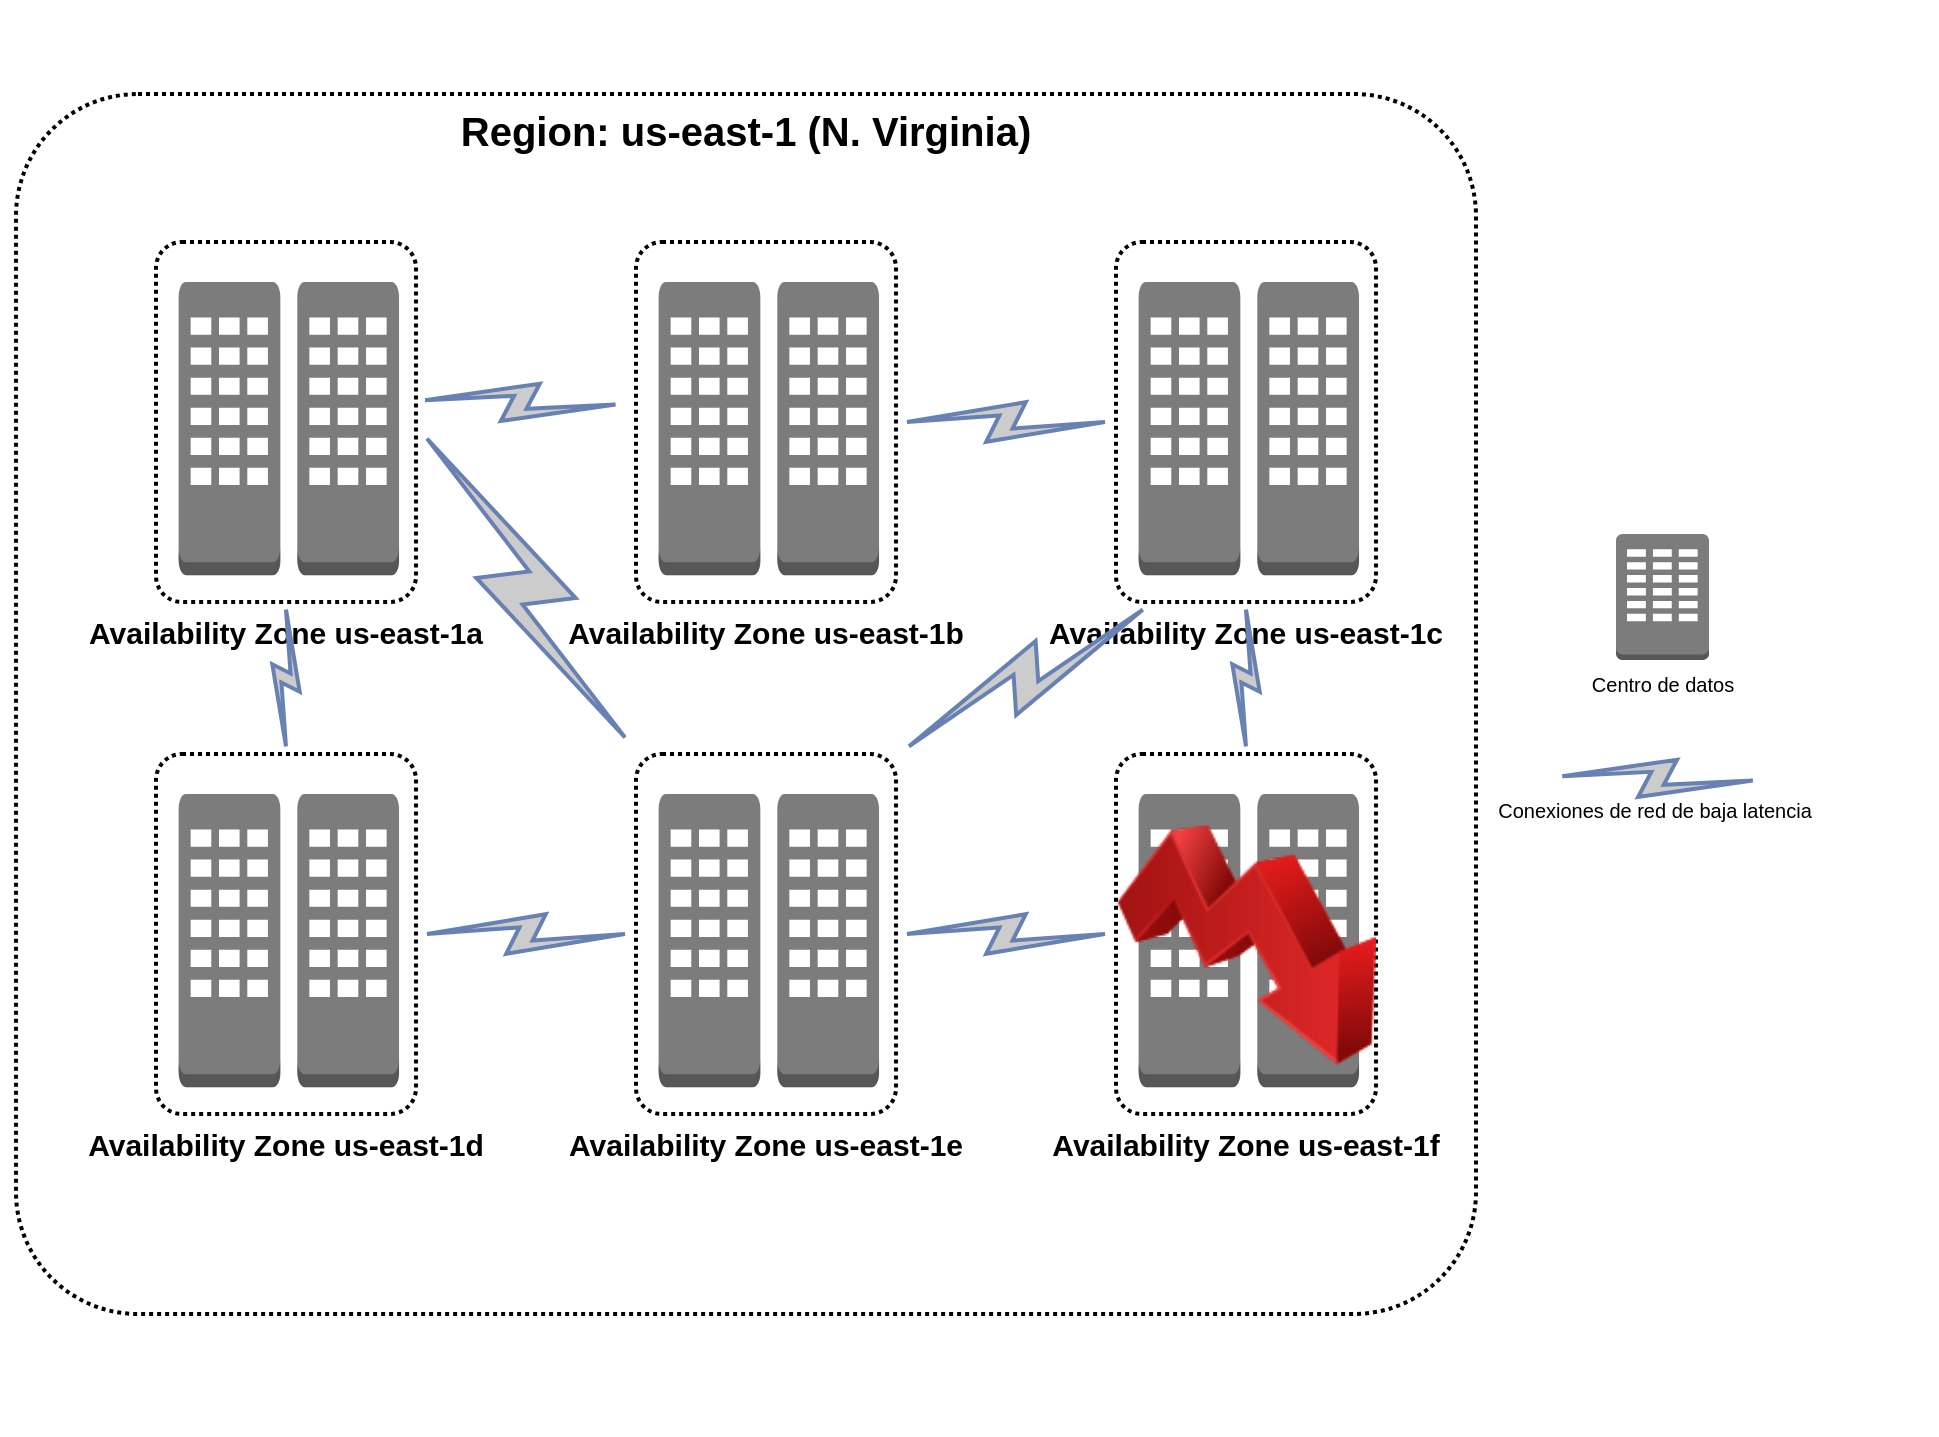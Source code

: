 <mxfile version="13.6.2" type="device"><diagram id="Ht1M8jgEwFfnCIfOTk4-" name="Regiones"><mxGraphModel dx="1957" dy="534" grid="1" gridSize="10" guides="1" tooltips="1" connect="1" arrows="1" fold="1" page="1" pageScale="1" pageWidth="1169" pageHeight="827" math="0" shadow="0"><root><mxCell id="0"/><mxCell id="1" parent="0"/><mxCell id="xcDCqJ_c8EcHFE-JHSQi-15" value="" style="group" parent="1" vertex="1" connectable="0"><mxGeometry x="-110" y="234" width="130" height="180" as="geometry"/></mxCell><mxCell id="xcDCqJ_c8EcHFE-JHSQi-3" value="Availability Zone us-east-1a" style="rounded=1;arcSize=10;dashed=1;fillColor=none;gradientColor=none;dashPattern=1 1;strokeWidth=2;verticalAlign=top;fontSize=15;fontStyle=1;labelPosition=center;verticalLabelPosition=bottom;align=center;" parent="xcDCqJ_c8EcHFE-JHSQi-15" vertex="1"><mxGeometry width="130" height="180" as="geometry"/></mxCell><mxCell id="xcDCqJ_c8EcHFE-JHSQi-2" value="" style="outlineConnect=0;dashed=0;verticalLabelPosition=bottom;verticalAlign=top;align=center;html=1;shape=mxgraph.aws3.corporate_data_center;fillColor=#7D7C7C;gradientColor=none;" parent="xcDCqJ_c8EcHFE-JHSQi-15" vertex="1"><mxGeometry x="11.304" y="20" width="50.87" height="146.667" as="geometry"/></mxCell><mxCell id="xcDCqJ_c8EcHFE-JHSQi-4" value="" style="outlineConnect=0;dashed=0;verticalLabelPosition=bottom;verticalAlign=top;align=center;html=1;shape=mxgraph.aws3.corporate_data_center;fillColor=#7D7C7C;gradientColor=none;" parent="xcDCqJ_c8EcHFE-JHSQi-15" vertex="1"><mxGeometry x="70.652" y="20" width="50.87" height="146.667" as="geometry"/></mxCell><mxCell id="xcDCqJ_c8EcHFE-JHSQi-16" value="" style="group" parent="1" vertex="1" connectable="0"><mxGeometry x="130" y="234" width="130" height="180" as="geometry"/></mxCell><mxCell id="xcDCqJ_c8EcHFE-JHSQi-17" value="Availability Zone us-east-1b" style="rounded=1;arcSize=10;dashed=1;fillColor=none;gradientColor=none;dashPattern=1 1;strokeWidth=2;verticalAlign=top;fontSize=15;fontStyle=1;labelPosition=center;verticalLabelPosition=bottom;align=center;" parent="xcDCqJ_c8EcHFE-JHSQi-16" vertex="1"><mxGeometry width="130" height="180" as="geometry"/></mxCell><mxCell id="xcDCqJ_c8EcHFE-JHSQi-18" value="" style="outlineConnect=0;dashed=0;verticalLabelPosition=bottom;verticalAlign=top;align=center;html=1;shape=mxgraph.aws3.corporate_data_center;fillColor=#7D7C7C;gradientColor=none;" parent="xcDCqJ_c8EcHFE-JHSQi-16" vertex="1"><mxGeometry x="11.304" y="20" width="50.87" height="146.667" as="geometry"/></mxCell><mxCell id="xcDCqJ_c8EcHFE-JHSQi-19" value="" style="outlineConnect=0;dashed=0;verticalLabelPosition=bottom;verticalAlign=top;align=center;html=1;shape=mxgraph.aws3.corporate_data_center;fillColor=#7D7C7C;gradientColor=none;" parent="xcDCqJ_c8EcHFE-JHSQi-16" vertex="1"><mxGeometry x="70.652" y="20" width="50.87" height="146.667" as="geometry"/></mxCell><mxCell id="xcDCqJ_c8EcHFE-JHSQi-24" value="" style="group" parent="1" vertex="1" connectable="0"><mxGeometry x="-110" y="490" width="130" height="180" as="geometry"/></mxCell><mxCell id="xcDCqJ_c8EcHFE-JHSQi-25" value="Availability Zone us-east-1d" style="rounded=1;arcSize=10;dashed=1;fillColor=none;gradientColor=none;dashPattern=1 1;strokeWidth=2;verticalAlign=top;fontSize=15;fontStyle=1;labelPosition=center;verticalLabelPosition=bottom;align=center;" parent="xcDCqJ_c8EcHFE-JHSQi-24" vertex="1"><mxGeometry width="130" height="180" as="geometry"/></mxCell><mxCell id="xcDCqJ_c8EcHFE-JHSQi-26" value="" style="outlineConnect=0;dashed=0;verticalLabelPosition=bottom;verticalAlign=top;align=center;html=1;shape=mxgraph.aws3.corporate_data_center;fillColor=#7D7C7C;gradientColor=none;" parent="xcDCqJ_c8EcHFE-JHSQi-24" vertex="1"><mxGeometry x="11.304" y="20" width="50.87" height="146.667" as="geometry"/></mxCell><mxCell id="xcDCqJ_c8EcHFE-JHSQi-27" value="" style="outlineConnect=0;dashed=0;verticalLabelPosition=bottom;verticalAlign=top;align=center;html=1;shape=mxgraph.aws3.corporate_data_center;fillColor=#7D7C7C;gradientColor=none;" parent="xcDCqJ_c8EcHFE-JHSQi-24" vertex="1"><mxGeometry x="70.652" y="20" width="50.87" height="146.667" as="geometry"/></mxCell><mxCell id="xcDCqJ_c8EcHFE-JHSQi-28" value="" style="group" parent="1" vertex="1" connectable="0"><mxGeometry x="130" y="490" width="650" height="340" as="geometry"/></mxCell><mxCell id="xcDCqJ_c8EcHFE-JHSQi-29" value="Availability Zone us-east-1e" style="rounded=1;arcSize=10;dashed=1;fillColor=none;gradientColor=none;dashPattern=1 1;strokeWidth=2;verticalAlign=top;fontSize=15;fontStyle=1;labelPosition=center;verticalLabelPosition=bottom;align=center;" parent="xcDCqJ_c8EcHFE-JHSQi-28" vertex="1"><mxGeometry width="130" height="180" as="geometry"/></mxCell><mxCell id="xcDCqJ_c8EcHFE-JHSQi-30" value="" style="outlineConnect=0;dashed=0;verticalLabelPosition=bottom;verticalAlign=top;align=center;html=1;shape=mxgraph.aws3.corporate_data_center;fillColor=#7D7C7C;gradientColor=none;" parent="xcDCqJ_c8EcHFE-JHSQi-28" vertex="1"><mxGeometry x="11.304" y="20" width="50.87" height="146.667" as="geometry"/></mxCell><mxCell id="xcDCqJ_c8EcHFE-JHSQi-31" value="" style="outlineConnect=0;dashed=0;verticalLabelPosition=bottom;verticalAlign=top;align=center;html=1;shape=mxgraph.aws3.corporate_data_center;fillColor=#7D7C7C;gradientColor=none;" parent="xcDCqJ_c8EcHFE-JHSQi-28" vertex="1"><mxGeometry x="70.652" y="20" width="50.87" height="146.667" as="geometry"/></mxCell><mxCell id="xcDCqJ_c8EcHFE-JHSQi-9" value="Region: us-east-1 (N. Virginia)" style="rounded=1;arcSize=10;dashed=1;fillColor=none;gradientColor=none;dashPattern=1 1;strokeWidth=2;verticalAlign=top;fontSize=20;fontStyle=1" parent="xcDCqJ_c8EcHFE-JHSQi-28" vertex="1"><mxGeometry x="-310" y="-330" width="730" height="610" as="geometry"/></mxCell><mxCell id="xcDCqJ_c8EcHFE-JHSQi-32" value="" style="group" parent="1" vertex="1" connectable="0"><mxGeometry x="370" y="490" width="130" height="180" as="geometry"/></mxCell><mxCell id="xcDCqJ_c8EcHFE-JHSQi-33" value="Availability Zone us-east-1f" style="rounded=1;arcSize=10;dashed=1;fillColor=none;gradientColor=none;dashPattern=1 1;strokeWidth=2;verticalAlign=top;fontSize=15;fontStyle=1;labelPosition=center;verticalLabelPosition=bottom;align=center;" parent="xcDCqJ_c8EcHFE-JHSQi-32" vertex="1"><mxGeometry width="130" height="180" as="geometry"/></mxCell><mxCell id="xcDCqJ_c8EcHFE-JHSQi-34" value="" style="outlineConnect=0;dashed=0;verticalLabelPosition=bottom;verticalAlign=top;align=center;html=1;shape=mxgraph.aws3.corporate_data_center;fillColor=#7D7C7C;gradientColor=none;" parent="xcDCqJ_c8EcHFE-JHSQi-32" vertex="1"><mxGeometry x="11.304" y="20" width="50.87" height="146.667" as="geometry"/></mxCell><mxCell id="xcDCqJ_c8EcHFE-JHSQi-35" value="" style="outlineConnect=0;dashed=0;verticalLabelPosition=bottom;verticalAlign=top;align=center;html=1;shape=mxgraph.aws3.corporate_data_center;fillColor=#7D7C7C;gradientColor=none;" parent="xcDCqJ_c8EcHFE-JHSQi-32" vertex="1"><mxGeometry x="70.652" y="20" width="50.87" height="146.667" as="geometry"/></mxCell><mxCell id="xcDCqJ_c8EcHFE-JHSQi-37" value="" style="group" parent="1" vertex="1" connectable="0"><mxGeometry x="370" y="234" width="130" height="180" as="geometry"/></mxCell><mxCell id="xcDCqJ_c8EcHFE-JHSQi-20" value="" style="group" parent="xcDCqJ_c8EcHFE-JHSQi-37" vertex="1" connectable="0"><mxGeometry width="130" height="180" as="geometry"/></mxCell><mxCell id="xcDCqJ_c8EcHFE-JHSQi-22" value="" style="outlineConnect=0;dashed=0;verticalLabelPosition=bottom;verticalAlign=top;align=center;html=1;shape=mxgraph.aws3.corporate_data_center;fillColor=#7D7C7C;gradientColor=none;" parent="xcDCqJ_c8EcHFE-JHSQi-20" vertex="1"><mxGeometry x="11.304" y="20" width="50.87" height="146.667" as="geometry"/></mxCell><mxCell id="xcDCqJ_c8EcHFE-JHSQi-23" value="" style="outlineConnect=0;dashed=0;verticalLabelPosition=bottom;verticalAlign=top;align=center;html=1;shape=mxgraph.aws3.corporate_data_center;fillColor=#7D7C7C;gradientColor=none;" parent="xcDCqJ_c8EcHFE-JHSQi-20" vertex="1"><mxGeometry x="70.652" y="20" width="50.87" height="146.667" as="geometry"/></mxCell><mxCell id="xcDCqJ_c8EcHFE-JHSQi-21" value="Availability Zone us-east-1c" style="rounded=1;arcSize=10;dashed=1;fillColor=none;gradientColor=none;dashPattern=1 1;strokeWidth=2;verticalAlign=top;fontSize=15;fontStyle=1;labelPosition=center;verticalLabelPosition=bottom;align=center;" parent="xcDCqJ_c8EcHFE-JHSQi-37" vertex="1"><mxGeometry width="130" height="180" as="geometry"/></mxCell><mxCell id="xcDCqJ_c8EcHFE-JHSQi-38" value="Centro de datos" style="outlineConnect=0;dashed=0;verticalLabelPosition=bottom;verticalAlign=top;align=center;html=1;shape=mxgraph.aws3.corporate_data_center;fillColor=#7D7C7C;gradientColor=none;fontSize=10;" parent="1" vertex="1"><mxGeometry x="620" y="380" width="46.5" height="63" as="geometry"/></mxCell><mxCell id="xcDCqJ_c8EcHFE-JHSQi-39" value="" style="image;html=1;image=img/lib/clip_art/finance/Stock_Down_128x128.png;fontSize=10;align=center;" parent="1" vertex="1"><mxGeometry x="370" y="520" width="130" height="130" as="geometry"/></mxCell><mxCell id="xcDCqJ_c8EcHFE-JHSQi-40" value="" style="html=1;outlineConnect=0;fillColor=#CCCCCC;strokeColor=#6881B3;gradientColor=none;gradientDirection=north;strokeWidth=2;shape=mxgraph.networks.comm_link_edge;html=1;fontSize=10;entryX=0.994;entryY=0.439;entryDx=0;entryDy=0;entryPerimeter=0;exitX=-0.038;exitY=0.452;exitDx=0;exitDy=0;exitPerimeter=0;" parent="1" source="xcDCqJ_c8EcHFE-JHSQi-17" target="xcDCqJ_c8EcHFE-JHSQi-3" edge="1"><mxGeometry width="100" height="100" relative="1" as="geometry"><mxPoint x="-160" y="520" as="sourcePoint"/><mxPoint x="-60" y="420" as="targetPoint"/><Array as="points"><mxPoint x="130" y="405"/></Array></mxGeometry></mxCell><mxCell id="xcDCqJ_c8EcHFE-JHSQi-41" value="" style="html=1;outlineConnect=0;fillColor=#CCCCCC;strokeColor=#6881B3;gradientColor=none;gradientDirection=north;strokeWidth=2;shape=mxgraph.networks.comm_link_edge;html=1;fontSize=10;entryX=0.5;entryY=1;entryDx=0;entryDy=0;exitX=0.5;exitY=0;exitDx=0;exitDy=0;" parent="1" source="xcDCqJ_c8EcHFE-JHSQi-25" target="xcDCqJ_c8EcHFE-JHSQi-3" edge="1"><mxGeometry width="100" height="100" relative="1" as="geometry"><mxPoint x="-174.16" y="422.34" as="sourcePoint"/><mxPoint x="-280.0" y="420" as="targetPoint"/><Array as="points"><mxPoint x="-169.22" y="511.98"/></Array></mxGeometry></mxCell><mxCell id="xcDCqJ_c8EcHFE-JHSQi-42" value="" style="html=1;outlineConnect=0;fillColor=#CCCCCC;strokeColor=#6881B3;gradientColor=none;gradientDirection=north;strokeWidth=2;shape=mxgraph.networks.comm_link_edge;html=1;fontSize=10;entryX=1;entryY=0.5;entryDx=0;entryDy=0;exitX=0;exitY=0.5;exitDx=0;exitDy=0;" parent="1" source="xcDCqJ_c8EcHFE-JHSQi-29" target="xcDCqJ_c8EcHFE-JHSQi-25" edge="1"><mxGeometry width="100" height="100" relative="1" as="geometry"><mxPoint x="235.84" y="122.34" as="sourcePoint"/><mxPoint x="130" y="120" as="targetPoint"/><Array as="points"><mxPoint x="240.78" y="211.98"/></Array></mxGeometry></mxCell><mxCell id="xcDCqJ_c8EcHFE-JHSQi-43" value="" style="html=1;outlineConnect=0;fillColor=#CCCCCC;strokeColor=#6881B3;gradientColor=none;gradientDirection=north;strokeWidth=2;shape=mxgraph.networks.comm_link_edge;html=1;fontSize=10;entryX=1;entryY=0.5;entryDx=0;entryDy=0;exitX=0;exitY=0.5;exitDx=0;exitDy=0;" parent="1" source="xcDCqJ_c8EcHFE-JHSQi-33" target="xcDCqJ_c8EcHFE-JHSQi-29" edge="1"><mxGeometry width="100" height="100" relative="1" as="geometry"><mxPoint x="175.84" y="42.34" as="sourcePoint"/><mxPoint x="70" y="40" as="targetPoint"/><Array as="points"><mxPoint x="180.78" y="131.98"/></Array></mxGeometry></mxCell><mxCell id="xcDCqJ_c8EcHFE-JHSQi-44" value="" style="html=1;outlineConnect=0;fillColor=#CCCCCC;strokeColor=#6881B3;gradientColor=none;gradientDirection=north;strokeWidth=2;shape=mxgraph.networks.comm_link_edge;html=1;fontSize=10;entryX=1;entryY=0.5;entryDx=0;entryDy=0;exitX=0;exitY=0.5;exitDx=0;exitDy=0;" parent="1" source="xcDCqJ_c8EcHFE-JHSQi-21" target="xcDCqJ_c8EcHFE-JHSQi-17" edge="1"><mxGeometry width="100" height="100" relative="1" as="geometry"><mxPoint x="375.84" y="92.34" as="sourcePoint"/><mxPoint x="270" y="90" as="targetPoint"/><Array as="points"><mxPoint x="380.78" y="181.98"/></Array></mxGeometry></mxCell><mxCell id="xcDCqJ_c8EcHFE-JHSQi-45" value="" style="html=1;outlineConnect=0;fillColor=#CCCCCC;strokeColor=#6881B3;gradientColor=none;gradientDirection=north;strokeWidth=2;shape=mxgraph.networks.comm_link_edge;html=1;fontSize=10;entryX=1;entryY=0.5;entryDx=0;entryDy=0;exitX=0;exitY=0;exitDx=0;exitDy=0;" parent="1" source="xcDCqJ_c8EcHFE-JHSQi-29" target="xcDCqJ_c8EcHFE-JHSQi-3" edge="1"><mxGeometry width="100" height="100" relative="1" as="geometry"><mxPoint x="145.06" y="335.36" as="sourcePoint"/><mxPoint x="39.22" y="333.02" as="targetPoint"/><Array as="points"><mxPoint x="150" y="425"/></Array></mxGeometry></mxCell><mxCell id="xcDCqJ_c8EcHFE-JHSQi-46" value="" style="html=1;outlineConnect=0;fillColor=#CCCCCC;strokeColor=#6881B3;gradientColor=none;gradientDirection=north;strokeWidth=2;shape=mxgraph.networks.comm_link_edge;html=1;fontSize=10;entryX=1;entryY=0;entryDx=0;entryDy=0;" parent="1" source="xcDCqJ_c8EcHFE-JHSQi-21" target="xcDCqJ_c8EcHFE-JHSQi-29" edge="1"><mxGeometry width="100" height="100" relative="1" as="geometry"><mxPoint x="335.84" y="422.34" as="sourcePoint"/><mxPoint x="230.0" y="420" as="targetPoint"/><Array as="points"><mxPoint x="340.78" y="511.98"/></Array></mxGeometry></mxCell><mxCell id="xcDCqJ_c8EcHFE-JHSQi-47" value="" style="html=1;outlineConnect=0;fillColor=#CCCCCC;strokeColor=#6881B3;gradientColor=none;gradientDirection=north;strokeWidth=2;shape=mxgraph.networks.comm_link_edge;html=1;fontSize=10;entryX=0.5;entryY=1;entryDx=0;entryDy=0;exitX=0.5;exitY=0;exitDx=0;exitDy=0;" parent="1" source="xcDCqJ_c8EcHFE-JHSQi-33" target="xcDCqJ_c8EcHFE-JHSQi-21" edge="1"><mxGeometry width="100" height="100" relative="1" as="geometry"><mxPoint x="165.06" y="355.36" as="sourcePoint"/><mxPoint x="59.22" y="353.02" as="targetPoint"/><Array as="points"><mxPoint x="170" y="445"/></Array></mxGeometry></mxCell><mxCell id="xcDCqJ_c8EcHFE-JHSQi-48" value="Conexiones de red de baja latencia" style="html=1;outlineConnect=0;fillColor=#CCCCCC;strokeColor=#6881B3;gradientColor=none;gradientDirection=north;strokeWidth=2;shape=mxgraph.networks.comm_link_edge;html=1;fontSize=10;entryX=0.994;entryY=0.439;entryDx=0;entryDy=0;entryPerimeter=0;exitX=-0.038;exitY=0.452;exitDx=0;exitDy=0;exitPerimeter=0;" parent="1" edge="1"><mxGeometry width="100" height="100" relative="1" as="geometry"><mxPoint x="693.7" y="503.34" as="sourcePoint"/><mxPoint x="587.86" y="501" as="targetPoint"/><Array as="points"><mxPoint x="630" y="521"/></Array></mxGeometry></mxCell></root></mxGraphModel></diagram></mxfile>